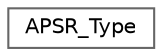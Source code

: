 digraph "Graphical Class Hierarchy"
{
 // LATEX_PDF_SIZE
  bgcolor="transparent";
  edge [fontname=Helvetica,fontsize=10,labelfontname=Helvetica,labelfontsize=10];
  node [fontname=Helvetica,fontsize=10,shape=box,height=0.2,width=0.4];
  rankdir="LR";
  Node0 [id="Node000000",label="APSR_Type",height=0.2,width=0.4,color="grey40", fillcolor="white", style="filled",URL="$union_a_p_s_r___type.html",tooltip="Union type to access the Application Program Status Register (APSR)."];
}
